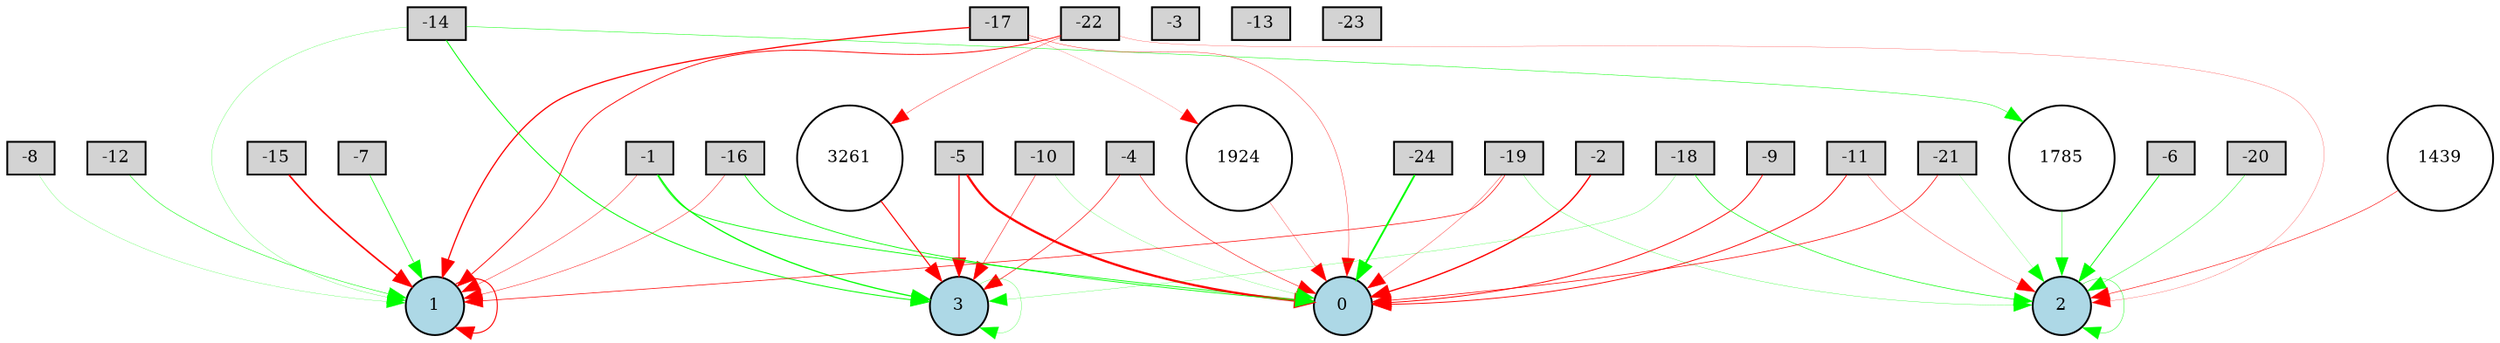 digraph {
	node [fontsize=9 height=0.2 shape=circle width=0.2]
	-1 [fillcolor=lightgray shape=box style=filled]
	-2 [fillcolor=lightgray shape=box style=filled]
	-3 [fillcolor=lightgray shape=box style=filled]
	-4 [fillcolor=lightgray shape=box style=filled]
	-5 [fillcolor=lightgray shape=box style=filled]
	-6 [fillcolor=lightgray shape=box style=filled]
	-7 [fillcolor=lightgray shape=box style=filled]
	-8 [fillcolor=lightgray shape=box style=filled]
	-9 [fillcolor=lightgray shape=box style=filled]
	-10 [fillcolor=lightgray shape=box style=filled]
	-11 [fillcolor=lightgray shape=box style=filled]
	-12 [fillcolor=lightgray shape=box style=filled]
	-13 [fillcolor=lightgray shape=box style=filled]
	-14 [fillcolor=lightgray shape=box style=filled]
	-15 [fillcolor=lightgray shape=box style=filled]
	-16 [fillcolor=lightgray shape=box style=filled]
	-17 [fillcolor=lightgray shape=box style=filled]
	-18 [fillcolor=lightgray shape=box style=filled]
	-19 [fillcolor=lightgray shape=box style=filled]
	-20 [fillcolor=lightgray shape=box style=filled]
	-21 [fillcolor=lightgray shape=box style=filled]
	-22 [fillcolor=lightgray shape=box style=filled]
	-23 [fillcolor=lightgray shape=box style=filled]
	-24 [fillcolor=lightgray shape=box style=filled]
	0 [fillcolor=lightblue style=filled]
	1 [fillcolor=lightblue style=filled]
	2 [fillcolor=lightblue style=filled]
	3 [fillcolor=lightblue style=filled]
	1924 [fillcolor=white style=filled]
	1785 [fillcolor=white style=filled]
	3261 [fillcolor=white style=filled]
	1439 [fillcolor=white style=filled]
	-20 -> 2 [color=green penwidth=0.2224851463762009 style=solid]
	-2 -> 0 [color=red penwidth=0.7308220949858396 style=solid]
	3261 -> 3 [color=red penwidth=0.6074537316701815 style=solid]
	-17 -> 0 [color=red penwidth=0.19737978017832497 style=solid]
	-22 -> 3261 [color=red penwidth=0.20964511516439632 style=solid]
	-18 -> 3 [color=green penwidth=0.13626434748669636 style=solid]
	-8 -> 1 [color=green penwidth=0.12085326640450551 style=solid]
	-6 -> 2 [color=green penwidth=0.4551507193620602 style=solid]
	1924 -> 0 [color=red penwidth=0.1570974018873621 style=solid]
	-1 -> 0 [color=green penwidth=0.4454836447415449 style=solid]
	-10 -> 3 [color=red penwidth=0.2671318298955364 style=solid]
	-1 -> 1 [color=red penwidth=0.23008582929862606 style=solid]
	-19 -> 2 [color=green penwidth=0.1533264213354361 style=solid]
	3 -> 3 [color=green penwidth=0.14575045940811768 style=solid]
	-11 -> 0 [color=red penwidth=0.4671531946805797 style=solid]
	-12 -> 1 [color=green penwidth=0.27406834851096934 style=solid]
	-15 -> 1 [color=red penwidth=0.8869429382685593 style=solid]
	-4 -> 3 [color=red penwidth=0.33915859979005836 style=solid]
	-21 -> 0 [color=red penwidth=0.3814940076417557 style=solid]
	-16 -> 0 [color=green penwidth=0.43439528418907336 style=solid]
	-22 -> 1 [color=red penwidth=0.46708544005577324 style=solid]
	-10 -> 0 [color=green penwidth=0.1169282039315242 style=solid]
	-17 -> 1924 [color=red penwidth=0.10109777074588894 style=solid]
	-18 -> 2 [color=green penwidth=0.3426839617941391 style=solid]
	1 -> 1 [color=red penwidth=0.560723819048933 style=solid]
	-5 -> 0 [color=red penwidth=1.233511324041506 style=solid]
	-19 -> 1 [color=red penwidth=0.3622291983174376 style=solid]
	-14 -> 3 [color=green penwidth=0.5047180534445108 style=solid]
	-16 -> 1 [color=red penwidth=0.23528030936593303 style=solid]
	-9 -> 0 [color=red penwidth=0.4828394137629267 style=solid]
	-4 -> 0 [color=red penwidth=0.28609730375912257 style=solid]
	1785 -> 2 [color=green penwidth=0.21733864369915495 style=solid]
	-5 -> 3 [color=red penwidth=0.6106073285259025 style=solid]
	-19 -> 0 [color=red penwidth=0.1817892409748102 style=solid]
	-22 -> 2 [color=red penwidth=0.1287169183288631 style=solid]
	-14 -> 1785 [color=green penwidth=0.24592166530849777 style=solid]
	-1 -> 3 [color=green penwidth=0.6632275568403044 style=solid]
	-21 -> 2 [color=green penwidth=0.11522317604355616 style=solid]
	-24 -> 0 [color=green penwidth=1.026699721906131 style=solid]
	-11 -> 2 [color=red penwidth=0.17572004650507772 style=solid]
	2 -> 2 [color=green penwidth=0.21734983343044717 style=solid]
	-17 -> 1 [color=red penwidth=0.6733694404914152 style=solid]
	-7 -> 1 [color=green penwidth=0.3624245090152476 style=solid]
	1439 -> 2 [color=red penwidth=0.3016985704688643 style=solid]
	-14 -> 1 [color=green penwidth=0.12997214740809965 style=solid]
}
